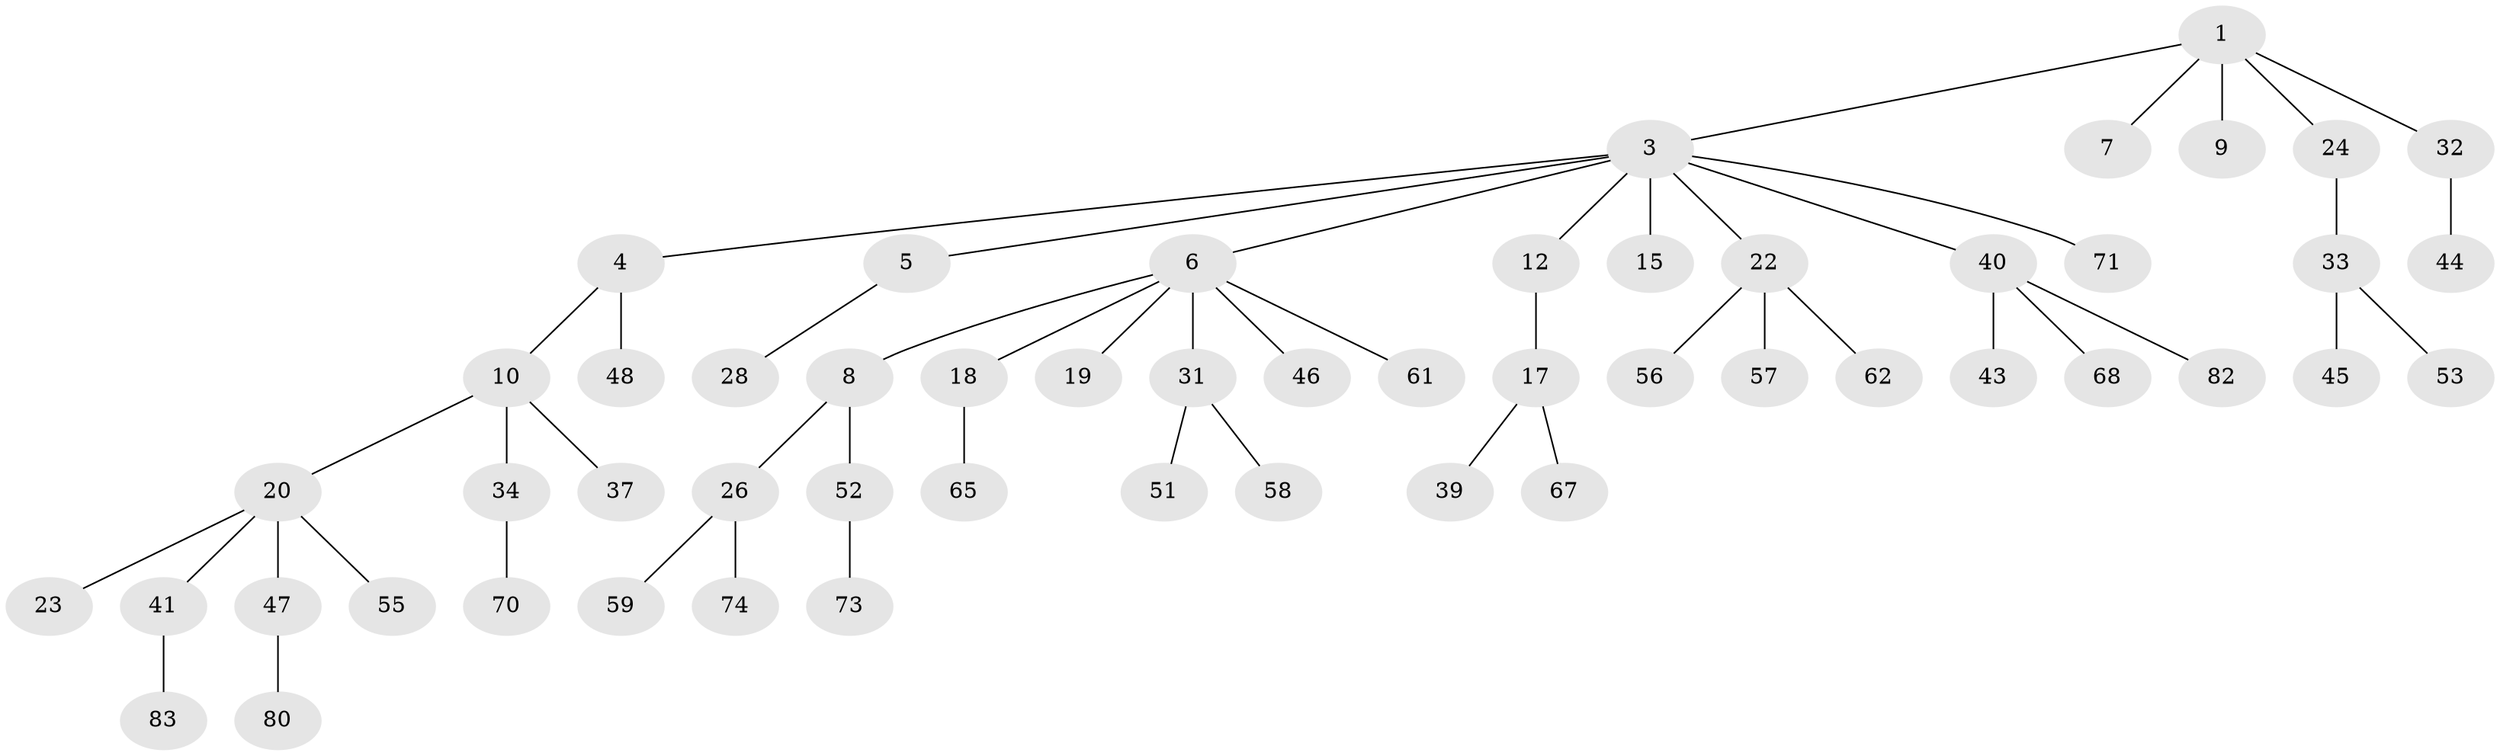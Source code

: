 // original degree distribution, {1: 0.5119047619047619, 6: 0.03571428571428571, 8: 0.011904761904761904, 4: 0.047619047619047616, 3: 0.14285714285714285, 2: 0.23809523809523808, 5: 0.011904761904761904}
// Generated by graph-tools (version 1.1) at 2025/42/03/06/25 10:42:04]
// undirected, 54 vertices, 53 edges
graph export_dot {
graph [start="1"]
  node [color=gray90,style=filled];
  1 [super="+2"];
  3 [super="+13"];
  4 [super="+16"];
  5 [super="+79"];
  6 [super="+14"];
  7 [super="+11"];
  8 [super="+25"];
  9 [super="+64"];
  10 [super="+38"];
  12;
  15 [super="+27"];
  17 [super="+75"];
  18 [super="+72"];
  19 [super="+30"];
  20 [super="+21"];
  22 [super="+36"];
  23;
  24 [super="+77"];
  26 [super="+54"];
  28 [super="+29"];
  31 [super="+42"];
  32 [super="+50"];
  33 [super="+35"];
  34;
  37;
  39;
  40 [super="+60"];
  41 [super="+66"];
  43;
  44 [super="+78"];
  45;
  46;
  47 [super="+49"];
  48;
  51 [super="+76"];
  52 [super="+63"];
  53;
  55;
  56;
  57 [super="+81"];
  58;
  59;
  61;
  62 [super="+69"];
  65;
  67;
  68;
  70;
  71;
  73;
  74;
  80 [super="+84"];
  82;
  83;
  1 -- 32;
  1 -- 3;
  1 -- 7;
  1 -- 24;
  1 -- 9;
  3 -- 4;
  3 -- 5;
  3 -- 6;
  3 -- 12;
  3 -- 22;
  3 -- 40;
  3 -- 15;
  3 -- 71;
  4 -- 10;
  4 -- 48;
  5 -- 28;
  6 -- 8;
  6 -- 18;
  6 -- 31;
  6 -- 46;
  6 -- 19;
  6 -- 61;
  8 -- 26;
  8 -- 52;
  10 -- 20;
  10 -- 34;
  10 -- 37;
  12 -- 17;
  17 -- 39;
  17 -- 67;
  18 -- 65;
  20 -- 23;
  20 -- 41;
  20 -- 47;
  20 -- 55;
  22 -- 56;
  22 -- 62;
  22 -- 57;
  24 -- 33;
  26 -- 59;
  26 -- 74;
  31 -- 58;
  31 -- 51;
  32 -- 44;
  33 -- 45;
  33 -- 53;
  34 -- 70;
  40 -- 43;
  40 -- 68;
  40 -- 82;
  41 -- 83;
  47 -- 80;
  52 -- 73;
}
